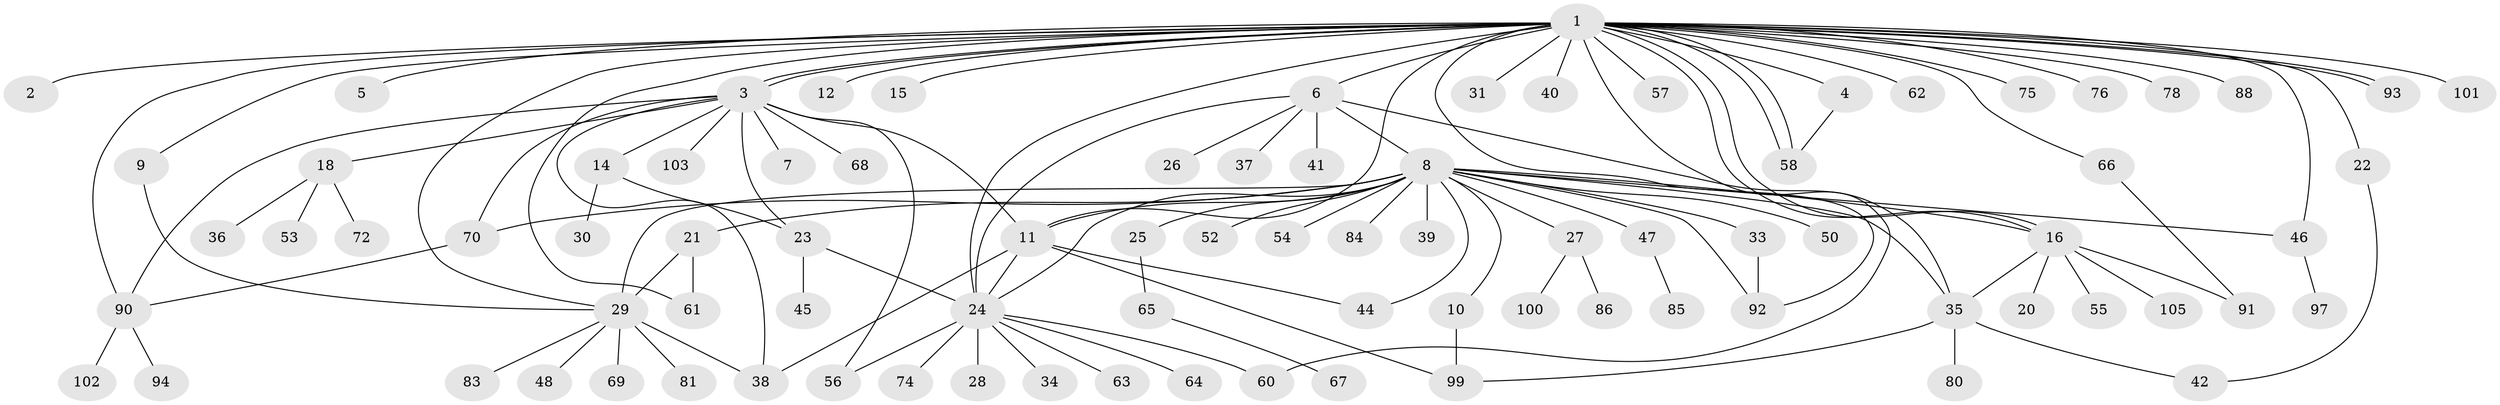 // original degree distribution, {33: 0.009433962264150943, 2: 0.2169811320754717, 14: 0.009433962264150943, 1: 0.5094339622641509, 8: 0.018867924528301886, 23: 0.009433962264150943, 3: 0.09433962264150944, 6: 0.018867924528301886, 7: 0.009433962264150943, 5: 0.03773584905660377, 4: 0.05660377358490566, 9: 0.009433962264150943}
// Generated by graph-tools (version 1.1) at 2025/41/03/06/25 10:41:45]
// undirected, 86 vertices, 119 edges
graph export_dot {
graph [start="1"]
  node [color=gray90,style=filled];
  1 [super="+17"];
  2 [super="+13"];
  3 [super="+43"];
  4;
  5;
  6 [super="+98"];
  7;
  8 [super="+95"];
  9 [super="+82"];
  10;
  11 [super="+89"];
  12;
  14 [super="+19"];
  15;
  16 [super="+73"];
  18 [super="+32"];
  20;
  21 [super="+79"];
  22;
  23 [super="+71"];
  24 [super="+51"];
  25;
  26;
  27;
  28;
  29 [super="+59"];
  30;
  31;
  33 [super="+96"];
  34;
  35 [super="+49"];
  36;
  37;
  38;
  39 [super="+104"];
  40;
  41;
  42 [super="+87"];
  44;
  45;
  46;
  47;
  48;
  50;
  52;
  53;
  54;
  55;
  56;
  57;
  58 [super="+77"];
  60;
  61 [super="+106"];
  62;
  63;
  64;
  65;
  66;
  67;
  68;
  69;
  70;
  72;
  74;
  75;
  76;
  78;
  80;
  81;
  83;
  84;
  85;
  86;
  88;
  90;
  91;
  92;
  93;
  94;
  97;
  99;
  100;
  101;
  102;
  103;
  105;
  1 -- 2;
  1 -- 3 [weight=2];
  1 -- 3;
  1 -- 4;
  1 -- 5;
  1 -- 6;
  1 -- 9;
  1 -- 11;
  1 -- 12;
  1 -- 15;
  1 -- 16;
  1 -- 16;
  1 -- 22;
  1 -- 24 [weight=2];
  1 -- 29;
  1 -- 31;
  1 -- 40;
  1 -- 46;
  1 -- 57;
  1 -- 58;
  1 -- 58;
  1 -- 60;
  1 -- 62;
  1 -- 75;
  1 -- 76;
  1 -- 78;
  1 -- 88;
  1 -- 92;
  1 -- 93;
  1 -- 93;
  1 -- 101;
  1 -- 66;
  1 -- 90;
  1 -- 61;
  3 -- 7;
  3 -- 11;
  3 -- 14;
  3 -- 18;
  3 -- 23;
  3 -- 38;
  3 -- 56;
  3 -- 68;
  3 -- 70;
  3 -- 90;
  3 -- 103;
  4 -- 58;
  6 -- 8;
  6 -- 26;
  6 -- 35;
  6 -- 37;
  6 -- 41;
  6 -- 24;
  8 -- 10;
  8 -- 11;
  8 -- 16;
  8 -- 21;
  8 -- 24;
  8 -- 25;
  8 -- 27;
  8 -- 29 [weight=3];
  8 -- 33;
  8 -- 39;
  8 -- 44;
  8 -- 46;
  8 -- 47;
  8 -- 50;
  8 -- 52;
  8 -- 54;
  8 -- 70;
  8 -- 84;
  8 -- 92;
  8 -- 35;
  9 -- 29;
  10 -- 99;
  11 -- 44;
  11 -- 99;
  11 -- 24;
  11 -- 38;
  14 -- 23;
  14 -- 30;
  16 -- 20;
  16 -- 55;
  16 -- 91;
  16 -- 105;
  16 -- 35;
  18 -- 36;
  18 -- 53;
  18 -- 72;
  21 -- 61;
  21 -- 29;
  22 -- 42;
  23 -- 45;
  23 -- 24;
  24 -- 28;
  24 -- 34;
  24 -- 56;
  24 -- 64;
  24 -- 74;
  24 -- 60;
  24 -- 63;
  25 -- 65;
  27 -- 86;
  27 -- 100;
  29 -- 38;
  29 -- 48;
  29 -- 69;
  29 -- 81;
  29 -- 83;
  33 -- 92;
  35 -- 99;
  35 -- 80;
  35 -- 42;
  46 -- 97;
  47 -- 85;
  65 -- 67;
  66 -- 91;
  70 -- 90;
  90 -- 94;
  90 -- 102;
}
